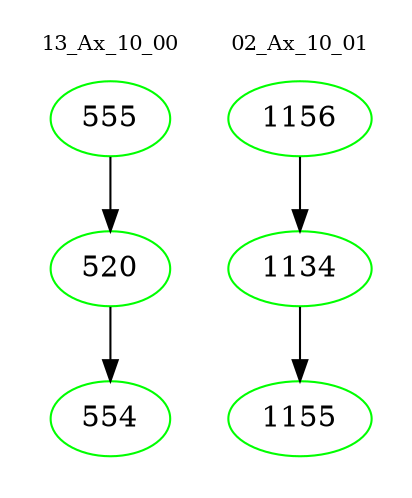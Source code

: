 digraph{
subgraph cluster_0 {
color = white
label = "13_Ax_10_00";
fontsize=10;
T0_555 [label="555", color="green"]
T0_555 -> T0_520 [color="black"]
T0_520 [label="520", color="green"]
T0_520 -> T0_554 [color="black"]
T0_554 [label="554", color="green"]
}
subgraph cluster_1 {
color = white
label = "02_Ax_10_01";
fontsize=10;
T1_1156 [label="1156", color="green"]
T1_1156 -> T1_1134 [color="black"]
T1_1134 [label="1134", color="green"]
T1_1134 -> T1_1155 [color="black"]
T1_1155 [label="1155", color="green"]
}
}
